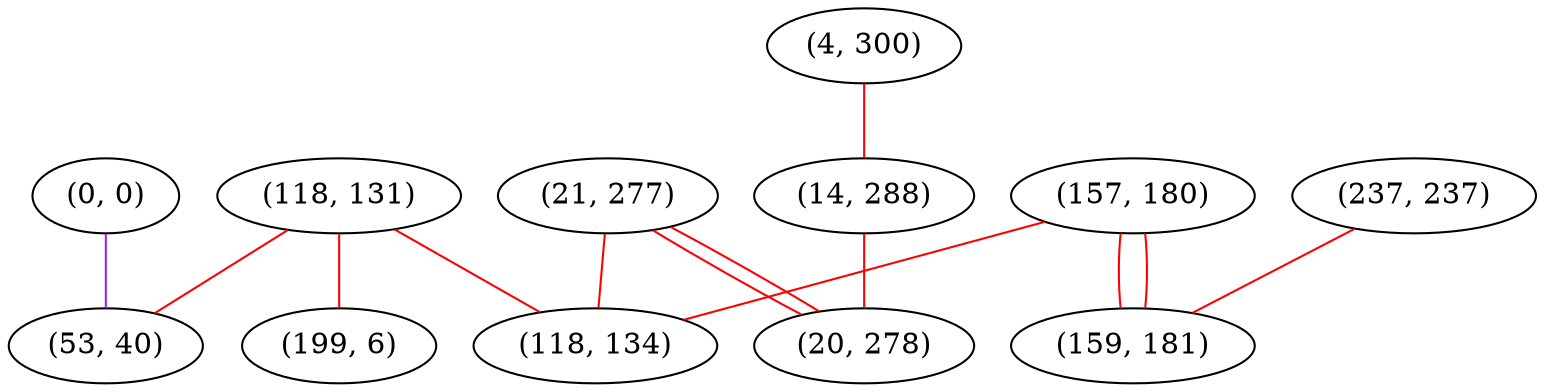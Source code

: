graph "" {
"(118, 131)";
"(0, 0)";
"(21, 277)";
"(157, 180)";
"(237, 237)";
"(53, 40)";
"(4, 300)";
"(14, 288)";
"(118, 134)";
"(159, 181)";
"(199, 6)";
"(20, 278)";
"(118, 131)" -- "(199, 6)"  [color=red, key=0, weight=1];
"(118, 131)" -- "(53, 40)"  [color=red, key=0, weight=1];
"(118, 131)" -- "(118, 134)"  [color=red, key=0, weight=1];
"(0, 0)" -- "(53, 40)"  [color=purple, key=0, weight=4];
"(21, 277)" -- "(20, 278)"  [color=red, key=0, weight=1];
"(21, 277)" -- "(20, 278)"  [color=red, key=1, weight=1];
"(21, 277)" -- "(118, 134)"  [color=red, key=0, weight=1];
"(157, 180)" -- "(159, 181)"  [color=red, key=0, weight=1];
"(157, 180)" -- "(159, 181)"  [color=red, key=1, weight=1];
"(157, 180)" -- "(118, 134)"  [color=red, key=0, weight=1];
"(237, 237)" -- "(159, 181)"  [color=red, key=0, weight=1];
"(4, 300)" -- "(14, 288)"  [color=red, key=0, weight=1];
"(14, 288)" -- "(20, 278)"  [color=red, key=0, weight=1];
}
